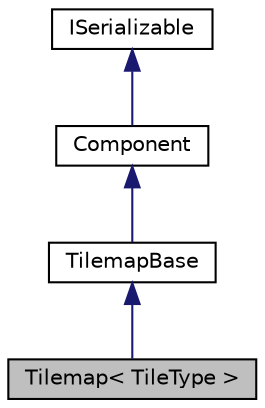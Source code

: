 digraph "Tilemap&lt; TileType &gt;"
{
 // LATEX_PDF_SIZE
  edge [fontname="Helvetica",fontsize="10",labelfontname="Helvetica",labelfontsize="10"];
  node [fontname="Helvetica",fontsize="10",shape=record];
  Node1 [label="Tilemap\< TileType \>",height=0.2,width=0.4,color="black", fillcolor="grey75", style="filled", fontcolor="black",tooltip="Loads and manages a tilemap array."];
  Node2 -> Node1 [dir="back",color="midnightblue",fontsize="10",style="solid",fontname="Helvetica"];
  Node2 [label="TilemapBase",height=0.2,width=0.4,color="black", fillcolor="white", style="filled",URL="$d9/d8e/classTilemapBase.html",tooltip="untemplatized base Tilemap class"];
  Node3 -> Node2 [dir="back",color="midnightblue",fontsize="10",style="solid",fontname="Helvetica"];
  Node3 [label="Component",height=0.2,width=0.4,color="black", fillcolor="white", style="filled",URL="$d8/d6b/classComponent.html",tooltip=" "];
  Node4 -> Node3 [dir="back",color="midnightblue",fontsize="10",style="solid",fontname="Helvetica"];
  Node4 [label="ISerializable",height=0.2,width=0.4,color="black", fillcolor="white", style="filled",URL="$db/df8/classISerializable.html",tooltip="interface for all serializable objects"];
}

